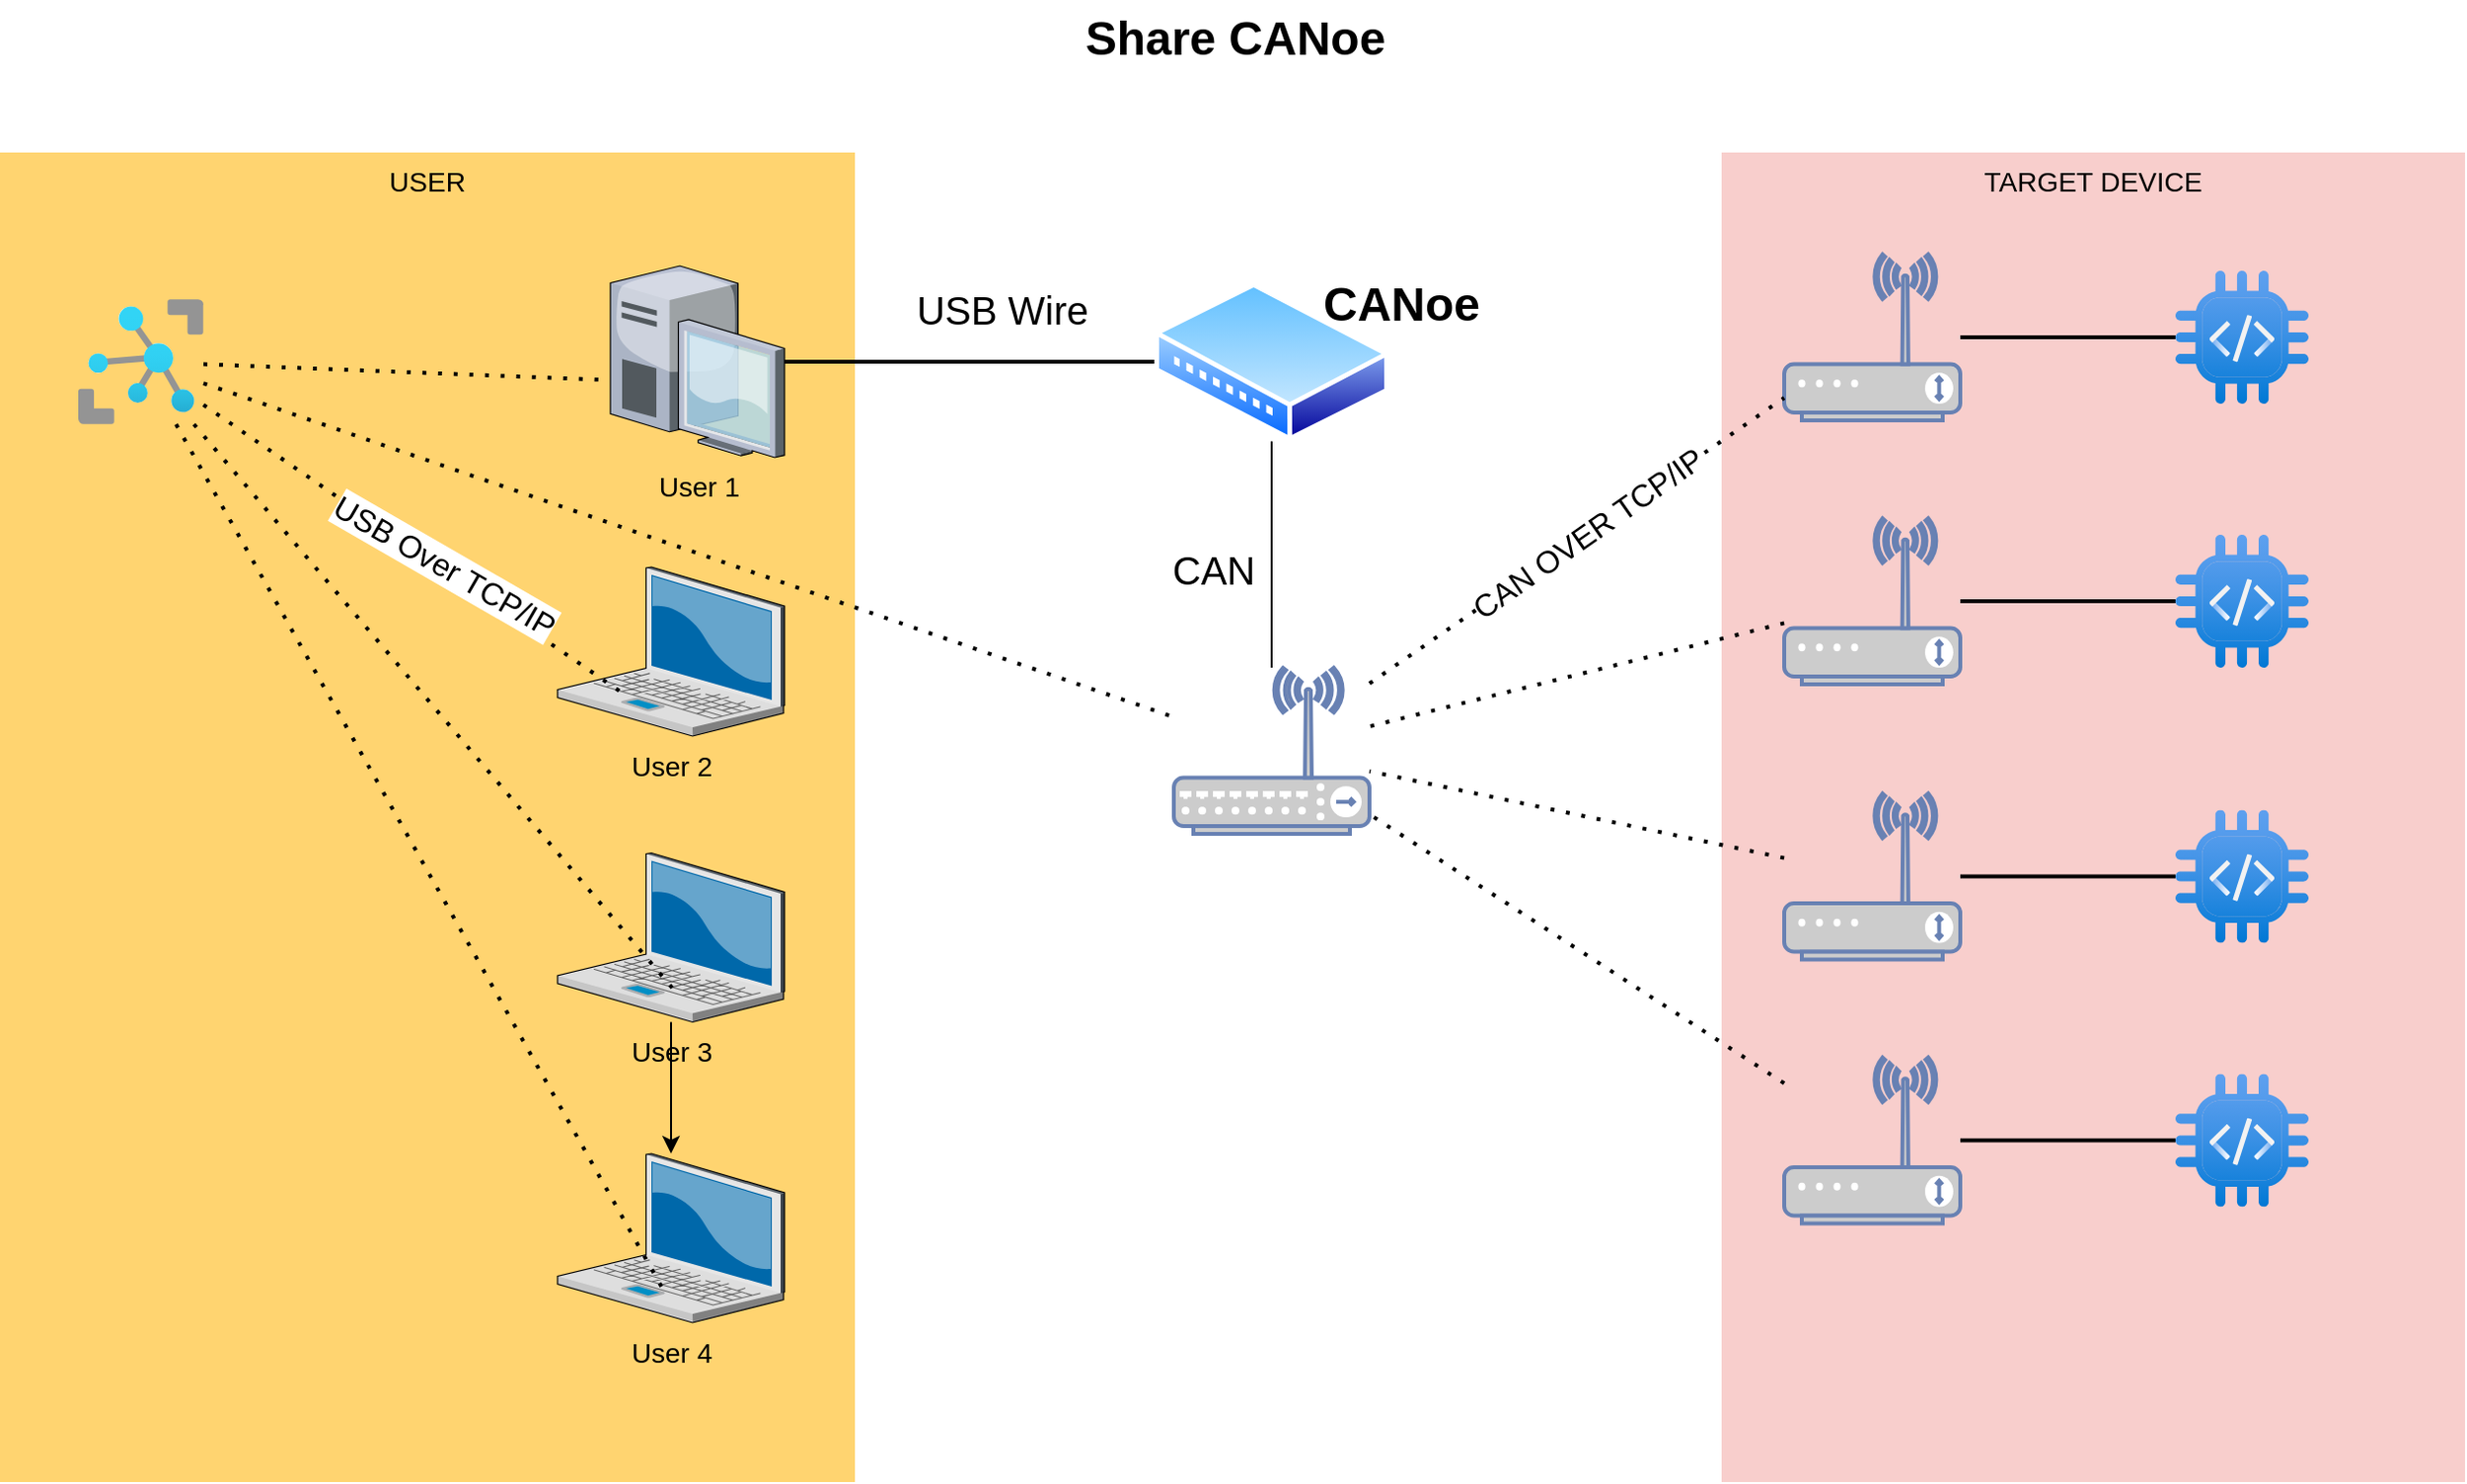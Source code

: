 <mxfile version="24.5.2" type="github">
  <diagram name="Page-1" id="e3a06f82-3646-2815-327d-82caf3d4e204">
    <mxGraphModel dx="2311" dy="922" grid="1" gridSize="10" guides="1" tooltips="1" connect="1" arrows="1" fold="1" page="1" pageScale="1.5" pageWidth="1169" pageHeight="826" background="none" math="0" shadow="0">
      <root>
        <mxCell id="0" style=";html=1;" />
        <mxCell id="1" style=";html=1;" parent="0" />
        <mxCell id="6a7d8f32e03d9370-61" value="TARGET DEVICE" style="whiteSpace=wrap;html=1;fillColor=#f8cecc;fontSize=14;strokeColor=none;verticalAlign=top;" parent="1" vertex="1">
          <mxGeometry x="930" y="98" width="380" height="680" as="geometry" />
        </mxCell>
        <mxCell id="6a7d8f32e03d9370-57" value="USER" style="whiteSpace=wrap;html=1;fillColor=#FFD470;gradientColor=none;fontSize=14;strokeColor=none;verticalAlign=top;" parent="1" vertex="1">
          <mxGeometry x="50" y="98" width="437" height="680" as="geometry" />
        </mxCell>
        <mxCell id="6a7d8f32e03d9370-2" value="User 4" style="verticalLabelPosition=bottom;aspect=fixed;html=1;verticalAlign=top;strokeColor=none;shape=mxgraph.citrix.laptop_2;fillColor=#66B2FF;gradientColor=#0066CC;fontSize=14;" parent="1" vertex="1">
          <mxGeometry x="335.0" y="610" width="116" height="86.5" as="geometry" />
        </mxCell>
        <mxCell id="6a7d8f32e03d9370-32" style="edgeStyle=none;rounded=0;html=1;startSize=10;endSize=10;jettySize=auto;orthogonalLoop=1;fontSize=14;endArrow=none;endFill=0;strokeWidth=2;" parent="1" source="6a7d8f32e03d9370-5" target="1g9R1eMgTBVpIGY_d2eK-43" edge="1">
          <mxGeometry relative="1" as="geometry">
            <mxPoint x="610.275" y="426.174" as="targetPoint" />
          </mxGeometry>
        </mxCell>
        <mxCell id="1g9R1eMgTBVpIGY_d2eK-22" value="&lt;font style=&quot;font-size: 20px;&quot;&gt;USB Wire&lt;/font&gt;" style="edgeLabel;html=1;align=center;verticalAlign=middle;resizable=0;points=[];rotation=0;" vertex="1" connectable="0" parent="6a7d8f32e03d9370-32">
          <mxGeometry x="-0.188" y="-6" relative="1" as="geometry">
            <mxPoint x="34" y="-33" as="offset" />
          </mxGeometry>
        </mxCell>
        <mxCell id="6a7d8f32e03d9370-5" value="User 1" style="verticalLabelPosition=bottom;aspect=fixed;html=1;verticalAlign=top;strokeColor=none;shape=mxgraph.citrix.desktop;fillColor=#66B2FF;gradientColor=#0066CC;fontSize=14;" parent="1" vertex="1">
          <mxGeometry x="362.0" y="156.0" width="89" height="98" as="geometry" />
        </mxCell>
        <mxCell id="6a7d8f32e03d9370-62" value="Share CANoe" style="text;strokeColor=none;fillColor=none;html=1;fontSize=24;fontStyle=1;verticalAlign=middle;align=center;" parent="1" vertex="1">
          <mxGeometry x="580" y="20" width="201" height="40" as="geometry" />
        </mxCell>
        <mxCell id="1g9R1eMgTBVpIGY_d2eK-53" value="" style="edgeStyle=orthogonalEdgeStyle;rounded=0;orthogonalLoop=1;jettySize=auto;html=1;" edge="1" parent="1" source="1g9R1eMgTBVpIGY_d2eK-4" target="6a7d8f32e03d9370-2">
          <mxGeometry relative="1" as="geometry" />
        </mxCell>
        <mxCell id="1g9R1eMgTBVpIGY_d2eK-4" value="User 3" style="verticalLabelPosition=bottom;aspect=fixed;html=1;verticalAlign=top;strokeColor=none;shape=mxgraph.citrix.laptop_2;fillColor=#66B2FF;gradientColor=#0066CC;fontSize=14;" vertex="1" parent="1">
          <mxGeometry x="335.0" y="456.25" width="116" height="86.5" as="geometry" />
        </mxCell>
        <mxCell id="1g9R1eMgTBVpIGY_d2eK-5" value="User 2" style="verticalLabelPosition=bottom;aspect=fixed;html=1;verticalAlign=top;strokeColor=none;shape=mxgraph.citrix.laptop_2;fillColor=#66B2FF;gradientColor=#0066CC;fontSize=14;" vertex="1" parent="1">
          <mxGeometry x="335.0" y="310" width="116" height="86.5" as="geometry" />
        </mxCell>
        <mxCell id="1g9R1eMgTBVpIGY_d2eK-6" value="" style="fontColor=#0066CC;verticalAlign=top;verticalLabelPosition=bottom;labelPosition=center;align=center;html=1;outlineConnect=0;fillColor=#CCCCCC;strokeColor=#6881B3;gradientColor=none;gradientDirection=north;strokeWidth=2;shape=mxgraph.networks.wireless_hub;" vertex="1" parent="1">
          <mxGeometry x="650" y="361.5" width="100" height="85" as="geometry" />
        </mxCell>
        <mxCell id="1g9R1eMgTBVpIGY_d2eK-8" value="" style="fontColor=#0066CC;verticalAlign=top;verticalLabelPosition=bottom;labelPosition=center;align=center;html=1;outlineConnect=0;fillColor=#CCCCCC;strokeColor=#6881B3;gradientColor=none;gradientDirection=north;strokeWidth=2;shape=mxgraph.networks.wireless_modem;" vertex="1" parent="1">
          <mxGeometry x="962" y="150" width="90" height="85" as="geometry" />
        </mxCell>
        <mxCell id="1g9R1eMgTBVpIGY_d2eK-9" value="" style="image;aspect=fixed;html=1;points=[];align=center;fontSize=12;image=img/lib/azure2/other/Defender_Programable_Board.svg;" vertex="1" parent="1">
          <mxGeometry x="1162" y="158.5" width="68" height="68" as="geometry" />
        </mxCell>
        <mxCell id="1g9R1eMgTBVpIGY_d2eK-12" style="edgeStyle=none;rounded=0;html=1;startSize=10;endSize=10;jettySize=auto;orthogonalLoop=1;fontSize=14;endArrow=none;endFill=0;strokeWidth=2;" edge="1" parent="1" source="1g9R1eMgTBVpIGY_d2eK-8" target="1g9R1eMgTBVpIGY_d2eK-9">
          <mxGeometry relative="1" as="geometry">
            <mxPoint x="1292" y="455" as="targetPoint" />
            <mxPoint x="1122" y="293" as="sourcePoint" />
          </mxGeometry>
        </mxCell>
        <mxCell id="1g9R1eMgTBVpIGY_d2eK-13" value="" style="fontColor=#0066CC;verticalAlign=top;verticalLabelPosition=bottom;labelPosition=center;align=center;html=1;outlineConnect=0;fillColor=#CCCCCC;strokeColor=#6881B3;gradientColor=none;gradientDirection=north;strokeWidth=2;shape=mxgraph.networks.wireless_modem;" vertex="1" parent="1">
          <mxGeometry x="962" y="285" width="90" height="85" as="geometry" />
        </mxCell>
        <mxCell id="1g9R1eMgTBVpIGY_d2eK-14" value="" style="image;aspect=fixed;html=1;points=[];align=center;fontSize=12;image=img/lib/azure2/other/Defender_Programable_Board.svg;" vertex="1" parent="1">
          <mxGeometry x="1162" y="293.5" width="68" height="68" as="geometry" />
        </mxCell>
        <mxCell id="1g9R1eMgTBVpIGY_d2eK-15" style="edgeStyle=none;rounded=0;html=1;startSize=10;endSize=10;jettySize=auto;orthogonalLoop=1;fontSize=14;endArrow=none;endFill=0;strokeWidth=2;" edge="1" parent="1" source="1g9R1eMgTBVpIGY_d2eK-13" target="1g9R1eMgTBVpIGY_d2eK-14">
          <mxGeometry relative="1" as="geometry">
            <mxPoint x="1292" y="590" as="targetPoint" />
            <mxPoint x="1122" y="428" as="sourcePoint" />
          </mxGeometry>
        </mxCell>
        <mxCell id="1g9R1eMgTBVpIGY_d2eK-23" value="" style="image;aspect=fixed;html=1;points=[];align=center;fontSize=12;image=img/lib/azure2/iot/IoT_Hub.svg;" vertex="1" parent="1">
          <mxGeometry x="90" y="173" width="64" height="64" as="geometry" />
        </mxCell>
        <mxCell id="1g9R1eMgTBVpIGY_d2eK-25" value="" style="endArrow=none;dashed=1;html=1;dashPattern=1 3;strokeWidth=2;rounded=0;entryX=0.53;entryY=0.837;entryDx=0;entryDy=0;entryPerimeter=0;" edge="1" parent="1" source="1g9R1eMgTBVpIGY_d2eK-23" target="1g9R1eMgTBVpIGY_d2eK-4">
          <mxGeometry width="50" height="50" relative="1" as="geometry">
            <mxPoint x="500" y="390" as="sourcePoint" />
            <mxPoint x="550" y="340" as="targetPoint" />
          </mxGeometry>
        </mxCell>
        <mxCell id="1g9R1eMgTBVpIGY_d2eK-26" value="" style="endArrow=none;dashed=1;html=1;dashPattern=1 3;strokeWidth=2;rounded=0;entryX=0.304;entryY=0.762;entryDx=0;entryDy=0;entryPerimeter=0;" edge="1" parent="1" source="1g9R1eMgTBVpIGY_d2eK-23" target="1g9R1eMgTBVpIGY_d2eK-5">
          <mxGeometry width="50" height="50" relative="1" as="geometry">
            <mxPoint x="297" y="244" as="sourcePoint" />
            <mxPoint x="402" y="382" as="targetPoint" />
          </mxGeometry>
        </mxCell>
        <mxCell id="1g9R1eMgTBVpIGY_d2eK-51" value="&lt;font style=&quot;font-size: 16px;&quot;&gt;USB Over TCP/IP&lt;/font&gt;" style="edgeLabel;html=1;align=center;verticalAlign=middle;resizable=0;points=[];rotation=30;" vertex="1" connectable="0" parent="1g9R1eMgTBVpIGY_d2eK-26">
          <mxGeometry x="0.123" y="2" relative="1" as="geometry">
            <mxPoint as="offset" />
          </mxGeometry>
        </mxCell>
        <mxCell id="1g9R1eMgTBVpIGY_d2eK-27" value="" style="endArrow=none;dashed=1;html=1;dashPattern=1 3;strokeWidth=2;rounded=0;entryX=0.467;entryY=0.808;entryDx=0;entryDy=0;entryPerimeter=0;" edge="1" parent="1" source="1g9R1eMgTBVpIGY_d2eK-23" target="6a7d8f32e03d9370-2">
          <mxGeometry width="50" height="50" relative="1" as="geometry">
            <mxPoint x="307" y="254" as="sourcePoint" />
            <mxPoint x="412" y="392" as="targetPoint" />
          </mxGeometry>
        </mxCell>
        <mxCell id="1g9R1eMgTBVpIGY_d2eK-28" value="" style="endArrow=none;dashed=1;html=1;dashPattern=1 3;strokeWidth=2;rounded=0;entryX=-0.005;entryY=0.596;entryDx=0;entryDy=0;entryPerimeter=0;" edge="1" parent="1" source="1g9R1eMgTBVpIGY_d2eK-23" target="6a7d8f32e03d9370-5">
          <mxGeometry width="50" height="50" relative="1" as="geometry">
            <mxPoint x="500" y="390" as="sourcePoint" />
            <mxPoint x="550" y="340" as="targetPoint" />
          </mxGeometry>
        </mxCell>
        <mxCell id="1g9R1eMgTBVpIGY_d2eK-32" value="" style="endArrow=none;dashed=1;html=1;dashPattern=1 3;strokeWidth=2;rounded=0;" edge="1" parent="1" source="1g9R1eMgTBVpIGY_d2eK-13" target="1g9R1eMgTBVpIGY_d2eK-6">
          <mxGeometry width="50" height="50" relative="1" as="geometry">
            <mxPoint x="500" y="390" as="sourcePoint" />
            <mxPoint x="760" y="193" as="targetPoint" />
          </mxGeometry>
        </mxCell>
        <mxCell id="1g9R1eMgTBVpIGY_d2eK-33" value="" style="fontColor=#0066CC;verticalAlign=top;verticalLabelPosition=bottom;labelPosition=center;align=center;html=1;outlineConnect=0;fillColor=#CCCCCC;strokeColor=#6881B3;gradientColor=none;gradientDirection=north;strokeWidth=2;shape=mxgraph.networks.wireless_modem;" vertex="1" parent="1">
          <mxGeometry x="962" y="425.75" width="90" height="85" as="geometry" />
        </mxCell>
        <mxCell id="1g9R1eMgTBVpIGY_d2eK-34" value="" style="image;aspect=fixed;html=1;points=[];align=center;fontSize=12;image=img/lib/azure2/other/Defender_Programable_Board.svg;" vertex="1" parent="1">
          <mxGeometry x="1162" y="434.25" width="68" height="68" as="geometry" />
        </mxCell>
        <mxCell id="1g9R1eMgTBVpIGY_d2eK-35" style="edgeStyle=none;rounded=0;html=1;startSize=10;endSize=10;jettySize=auto;orthogonalLoop=1;fontSize=14;endArrow=none;endFill=0;strokeWidth=2;" edge="1" parent="1" source="1g9R1eMgTBVpIGY_d2eK-33" target="1g9R1eMgTBVpIGY_d2eK-34">
          <mxGeometry relative="1" as="geometry">
            <mxPoint x="1292" y="730.75" as="targetPoint" />
            <mxPoint x="1122" y="568.75" as="sourcePoint" />
          </mxGeometry>
        </mxCell>
        <mxCell id="1g9R1eMgTBVpIGY_d2eK-36" value="" style="fontColor=#0066CC;verticalAlign=top;verticalLabelPosition=bottom;labelPosition=center;align=center;html=1;outlineConnect=0;fillColor=#CCCCCC;strokeColor=#6881B3;gradientColor=none;gradientDirection=north;strokeWidth=2;shape=mxgraph.networks.wireless_modem;" vertex="1" parent="1">
          <mxGeometry x="962" y="560.75" width="90" height="85" as="geometry" />
        </mxCell>
        <mxCell id="1g9R1eMgTBVpIGY_d2eK-37" value="" style="image;aspect=fixed;html=1;points=[];align=center;fontSize=12;image=img/lib/azure2/other/Defender_Programable_Board.svg;" vertex="1" parent="1">
          <mxGeometry x="1162" y="569.25" width="68" height="68" as="geometry" />
        </mxCell>
        <mxCell id="1g9R1eMgTBVpIGY_d2eK-38" style="edgeStyle=none;rounded=0;html=1;startSize=10;endSize=10;jettySize=auto;orthogonalLoop=1;fontSize=14;endArrow=none;endFill=0;strokeWidth=2;" edge="1" parent="1" source="1g9R1eMgTBVpIGY_d2eK-36" target="1g9R1eMgTBVpIGY_d2eK-37">
          <mxGeometry relative="1" as="geometry">
            <mxPoint x="1292" y="865.75" as="targetPoint" />
            <mxPoint x="1122" y="703.75" as="sourcePoint" />
          </mxGeometry>
        </mxCell>
        <mxCell id="1g9R1eMgTBVpIGY_d2eK-39" value="" style="endArrow=none;dashed=1;html=1;dashPattern=1 3;strokeWidth=2;rounded=0;" edge="1" parent="1" source="1g9R1eMgTBVpIGY_d2eK-33" target="1g9R1eMgTBVpIGY_d2eK-6">
          <mxGeometry width="50" height="50" relative="1" as="geometry">
            <mxPoint x="910" y="570" as="sourcePoint" />
            <mxPoint x="758" y="190" as="targetPoint" />
          </mxGeometry>
        </mxCell>
        <mxCell id="1g9R1eMgTBVpIGY_d2eK-40" value="" style="endArrow=none;dashed=1;html=1;dashPattern=1 3;strokeWidth=2;rounded=0;" edge="1" parent="1" source="1g9R1eMgTBVpIGY_d2eK-36" target="1g9R1eMgTBVpIGY_d2eK-6">
          <mxGeometry width="50" height="50" relative="1" as="geometry">
            <mxPoint x="500" y="665.75" as="sourcePoint" />
            <mxPoint x="719" y="705.75" as="targetPoint" />
          </mxGeometry>
        </mxCell>
        <mxCell id="1g9R1eMgTBVpIGY_d2eK-42" value="" style="endArrow=none;dashed=1;html=1;dashPattern=1 3;strokeWidth=2;rounded=0;" edge="1" parent="1" source="1g9R1eMgTBVpIGY_d2eK-6" target="1g9R1eMgTBVpIGY_d2eK-8">
          <mxGeometry width="50" height="50" relative="1" as="geometry">
            <mxPoint x="650" y="350" as="sourcePoint" />
            <mxPoint x="700" y="300" as="targetPoint" />
          </mxGeometry>
        </mxCell>
        <mxCell id="1g9R1eMgTBVpIGY_d2eK-52" value="&lt;font style=&quot;font-size: 16px;&quot;&gt;CAN OVER TCP/IP&lt;/font&gt;" style="edgeLabel;html=1;align=center;verticalAlign=middle;resizable=0;points=[];rotation=-35;" vertex="1" connectable="0" parent="1g9R1eMgTBVpIGY_d2eK-42">
          <mxGeometry x="-0.217" y="-4" relative="1" as="geometry">
            <mxPoint x="25" y="-23" as="offset" />
          </mxGeometry>
        </mxCell>
        <mxCell id="1g9R1eMgTBVpIGY_d2eK-43" value="" style="image;aspect=fixed;perimeter=ellipsePerimeter;html=1;align=center;shadow=0;dashed=0;spacingTop=3;image=img/lib/active_directory/wiring_hub.svg;" vertex="1" parent="1">
          <mxGeometry x="640" y="164.2" width="120" height="81.6" as="geometry" />
        </mxCell>
        <mxCell id="1g9R1eMgTBVpIGY_d2eK-44" value="" style="endArrow=none;html=1;rounded=0;" edge="1" parent="1" source="1g9R1eMgTBVpIGY_d2eK-6" target="1g9R1eMgTBVpIGY_d2eK-43">
          <mxGeometry width="50" height="50" relative="1" as="geometry">
            <mxPoint x="690" y="420" as="sourcePoint" />
            <mxPoint x="740" y="370" as="targetPoint" />
          </mxGeometry>
        </mxCell>
        <mxCell id="1g9R1eMgTBVpIGY_d2eK-45" value="&lt;font style=&quot;font-size: 20px;&quot;&gt;CAN&lt;/font&gt;" style="edgeLabel;html=1;align=center;verticalAlign=middle;resizable=0;points=[];" vertex="1" connectable="0" parent="1g9R1eMgTBVpIGY_d2eK-44">
          <mxGeometry x="-0.101" y="-6" relative="1" as="geometry">
            <mxPoint x="-36" y="1" as="offset" />
          </mxGeometry>
        </mxCell>
        <mxCell id="1g9R1eMgTBVpIGY_d2eK-48" value="CANoe" style="text;strokeColor=none;fillColor=none;html=1;fontSize=24;fontStyle=1;verticalAlign=middle;align=center;" vertex="1" parent="1">
          <mxGeometry x="720" y="156" width="91" height="40" as="geometry" />
        </mxCell>
        <mxCell id="1g9R1eMgTBVpIGY_d2eK-54" value="" style="endArrow=none;dashed=1;html=1;dashPattern=1 3;strokeWidth=2;rounded=0;" edge="1" parent="1" source="1g9R1eMgTBVpIGY_d2eK-23" target="1g9R1eMgTBVpIGY_d2eK-6">
          <mxGeometry width="50" height="50" relative="1" as="geometry">
            <mxPoint x="650" y="450" as="sourcePoint" />
            <mxPoint x="700" y="400" as="targetPoint" />
          </mxGeometry>
        </mxCell>
      </root>
    </mxGraphModel>
  </diagram>
</mxfile>
